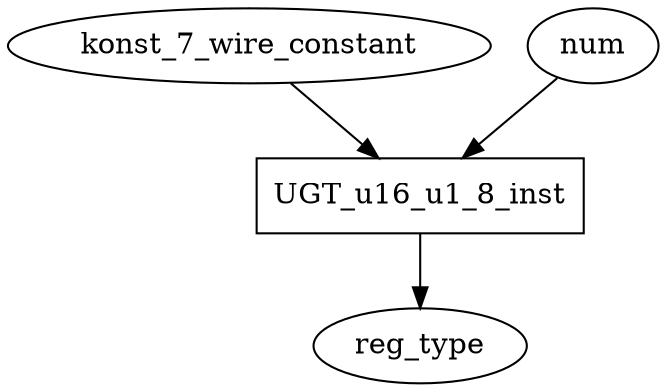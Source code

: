 digraph data_path {
  konst_7_wire_constant [shape=ellipse];
  UGT_u16_u1_8_inst [shape=rectangle];
num  -> UGT_u16_u1_8_inst;
konst_7_wire_constant  -> UGT_u16_u1_8_inst;
UGT_u16_u1_8_inst -> reg_type;
}
